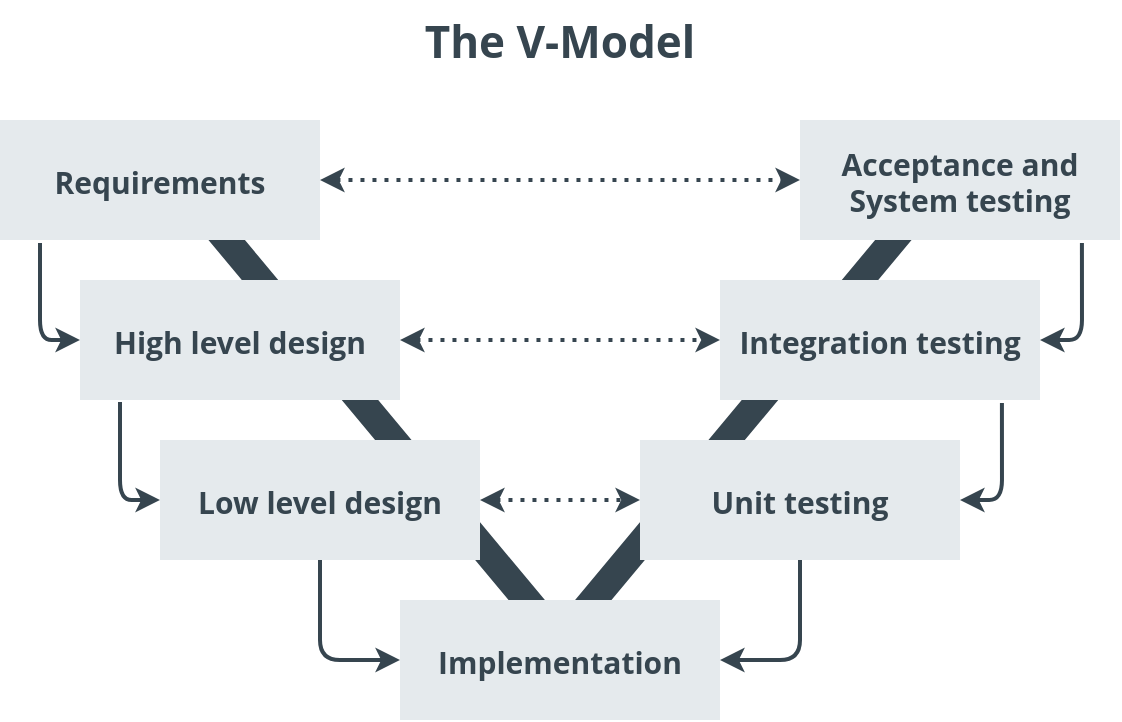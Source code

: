 <mxfile version="16.5.6" type="google"><diagram id="dYHJ1lmfMrRbMhUQZJZM" name="Page-1"><mxGraphModel dx="1422" dy="782" grid="1" gridSize="10" guides="1" tooltips="1" connect="1" arrows="1" fold="1" page="1" pageScale="1" pageWidth="827" pageHeight="1169" math="0" shadow="0"><root><mxCell id="0"/><mxCell id="1" parent="0"/><mxCell id="BzQSvkN3L3Fg81g2Hjf3-32" value="" style="endArrow=none;html=1;rounded=0;fontColor=#36454F;fontSize=12;strokeWidth=14;strokeColor=#36454F;" edge="1" parent="1"><mxGeometry width="50" height="50" relative="1" as="geometry"><mxPoint x="580" y="160" as="sourcePoint"/><mxPoint x="180" y="160" as="targetPoint"/><Array as="points"><mxPoint x="380" y="400"/></Array></mxGeometry></mxCell><mxCell id="BzQSvkN3L3Fg81g2Hjf3-1" style="edgeStyle=orthogonalEdgeStyle;orthogonalLoop=1;jettySize=auto;html=1;exitX=0.125;exitY=1.025;exitDx=0;exitDy=0;entryX=0;entryY=0.5;entryDx=0;entryDy=0;fontSize=15;fontColor=#36454F;strokeWidth=2;strokeColor=#36454F;exitPerimeter=0;rounded=1;" edge="1" parent="1" source="BzQSvkN3L3Fg81g2Hjf3-2" target="BzQSvkN3L3Fg81g2Hjf3-3"><mxGeometry relative="1" as="geometry"/></mxCell><mxCell id="BzQSvkN3L3Fg81g2Hjf3-2" value="Requirements" style="rounded=0;whiteSpace=wrap;html=1;fontSize=15;glass=0;strokeWidth=1;shadow=0;sketch=0;strokeColor=none;fillColor=#E5EAED;fontColor=#36454F;fontFamily=Open Sans;fontSource=https%3A%2F%2Ffonts.googleapis.com%2Fcss%3Ffamily%3DOpen%2BSans;fontStyle=1" vertex="1" parent="1"><mxGeometry x="100" y="140" width="160" height="60" as="geometry"/></mxCell><mxCell id="BzQSvkN3L3Fg81g2Hjf3-3" value="High level design" style="rounded=0;whiteSpace=wrap;html=1;fontSize=15;glass=0;strokeWidth=1;shadow=0;sketch=0;strokeColor=none;fillColor=#E5EAED;fontColor=#36454F;fontFamily=Open Sans;fontSource=https%3A%2F%2Ffonts.googleapis.com%2Fcss%3Ffamily%3DOpen%2BSans;fontStyle=1" vertex="1" parent="1"><mxGeometry x="140" y="220" width="160" height="60" as="geometry"/></mxCell><mxCell id="BzQSvkN3L3Fg81g2Hjf3-4" value="Low level design" style="rounded=0;whiteSpace=wrap;html=1;fontSize=15;glass=0;strokeWidth=1;shadow=0;sketch=0;strokeColor=none;fillColor=#E5EAED;fontColor=#36454F;fontFamily=Open Sans;fontSource=https%3A%2F%2Ffonts.googleapis.com%2Fcss%3Ffamily%3DOpen%2BSans;fontStyle=1" vertex="1" parent="1"><mxGeometry x="180" y="300" width="160" height="60" as="geometry"/></mxCell><mxCell id="BzQSvkN3L3Fg81g2Hjf3-5" value="Implementation" style="rounded=0;whiteSpace=wrap;html=1;fontSize=15;glass=0;strokeWidth=1;shadow=0;sketch=0;strokeColor=none;fillColor=#E5EAED;fontColor=#36454F;fontFamily=Open Sans;fontSource=https%3A%2F%2Ffonts.googleapis.com%2Fcss%3Ffamily%3DOpen%2BSans;fontStyle=1" vertex="1" parent="1"><mxGeometry x="300" y="380" width="160" height="60" as="geometry"/></mxCell><mxCell id="BzQSvkN3L3Fg81g2Hjf3-6" value="Unit testing" style="rounded=0;whiteSpace=wrap;html=1;fontSize=15;glass=0;strokeWidth=1;shadow=0;sketch=0;strokeColor=none;fillColor=#E5EAED;fontColor=#36454F;fontFamily=Open Sans;fontSource=https%3A%2F%2Ffonts.googleapis.com%2Fcss%3Ffamily%3DOpen%2BSans;fontStyle=1" vertex="1" parent="1"><mxGeometry x="420" y="300" width="160" height="60" as="geometry"/></mxCell><mxCell id="BzQSvkN3L3Fg81g2Hjf3-8" style="edgeStyle=orthogonalEdgeStyle;orthogonalLoop=1;jettySize=auto;html=1;exitX=0.881;exitY=1.025;exitDx=0;exitDy=0;fontSize=15;fontColor=#36454F;strokeWidth=2;strokeColor=#36454F;exitPerimeter=0;entryX=1;entryY=0.5;entryDx=0;entryDy=0;rounded=1;" edge="1" parent="1" source="BzQSvkN3L3Fg81g2Hjf3-11" target="BzQSvkN3L3Fg81g2Hjf3-6"><mxGeometry relative="1" as="geometry"><mxPoint x="480" y="280" as="sourcePoint"/><mxPoint x="580" y="320" as="targetPoint"/></mxGeometry></mxCell><mxCell id="BzQSvkN3L3Fg81g2Hjf3-9" style="edgeStyle=orthogonalEdgeStyle;orthogonalLoop=1;jettySize=auto;html=1;exitX=0.881;exitY=1.025;exitDx=0;exitDy=0;entryX=1;entryY=0.5;entryDx=0;entryDy=0;fontSize=15;fontColor=#36454F;strokeWidth=2;strokeColor=#36454F;exitPerimeter=0;rounded=1;" edge="1" parent="1" source="BzQSvkN3L3Fg81g2Hjf3-12" target="BzQSvkN3L3Fg81g2Hjf3-11"><mxGeometry relative="1" as="geometry"><mxPoint x="560" y="340" as="sourcePoint"/><mxPoint x="599.92" y="380" as="targetPoint"/></mxGeometry></mxCell><mxCell id="BzQSvkN3L3Fg81g2Hjf3-10" value="The V-Model" style="rounded=0;whiteSpace=wrap;html=1;fontSize=22;glass=0;strokeWidth=1;shadow=0;sketch=0;strokeColor=none;fillColor=none;fontColor=#36454F;fontFamily=Open Sans;fontSource=https%3A%2F%2Ffonts.googleapis.com%2Fcss%3Ffamily%3DOpen%2BSans;fontStyle=1" vertex="1" parent="1"><mxGeometry x="260" y="80" width="240" height="40" as="geometry"/></mxCell><mxCell id="BzQSvkN3L3Fg81g2Hjf3-11" value="Integration testing" style="rounded=0;whiteSpace=wrap;html=1;fontSize=15;glass=0;strokeWidth=1;shadow=0;sketch=0;strokeColor=none;fillColor=#E5EAED;fontColor=#36454F;fontFamily=Open Sans;fontSource=https%3A%2F%2Ffonts.googleapis.com%2Fcss%3Ffamily%3DOpen%2BSans;fontStyle=1" vertex="1" parent="1"><mxGeometry x="460" y="220" width="160" height="60" as="geometry"/></mxCell><mxCell id="BzQSvkN3L3Fg81g2Hjf3-12" value="Acceptance and System testing" style="rounded=0;whiteSpace=wrap;html=1;fontSize=15;glass=0;strokeWidth=1;shadow=0;sketch=0;strokeColor=none;fillColor=#E5EAED;fontColor=#36454F;fontFamily=Open Sans;fontSource=https%3A%2F%2Ffonts.googleapis.com%2Fcss%3Ffamily%3DOpen%2BSans;fontStyle=1" vertex="1" parent="1"><mxGeometry x="500" y="140" width="160" height="60" as="geometry"/></mxCell><mxCell id="BzQSvkN3L3Fg81g2Hjf3-29" style="edgeStyle=orthogonalEdgeStyle;orthogonalLoop=1;jettySize=auto;html=1;exitX=0.5;exitY=1;exitDx=0;exitDy=0;fontSize=15;fontColor=#36454F;strokeWidth=2;strokeColor=#36454F;entryX=1;entryY=0.5;entryDx=0;entryDy=0;rounded=1;" edge="1" parent="1" source="BzQSvkN3L3Fg81g2Hjf3-6" target="BzQSvkN3L3Fg81g2Hjf3-5"><mxGeometry relative="1" as="geometry"><mxPoint x="610.96" y="271" as="sourcePoint"/><mxPoint x="590" y="330" as="targetPoint"/></mxGeometry></mxCell><mxCell id="BzQSvkN3L3Fg81g2Hjf3-30" style="edgeStyle=orthogonalEdgeStyle;orthogonalLoop=1;jettySize=auto;html=1;exitX=0.125;exitY=1.017;exitDx=0;exitDy=0;entryX=0;entryY=0.5;entryDx=0;entryDy=0;fontSize=15;fontColor=#36454F;strokeWidth=2;strokeColor=#36454F;rounded=1;exitPerimeter=0;" edge="1" parent="1" source="BzQSvkN3L3Fg81g2Hjf3-3" target="BzQSvkN3L3Fg81g2Hjf3-4"><mxGeometry relative="1" as="geometry"><mxPoint x="130" y="191" as="sourcePoint"/><mxPoint x="150" y="250" as="targetPoint"/></mxGeometry></mxCell><mxCell id="BzQSvkN3L3Fg81g2Hjf3-31" style="edgeStyle=orthogonalEdgeStyle;orthogonalLoop=1;jettySize=auto;html=1;exitX=0.5;exitY=1;exitDx=0;exitDy=0;entryX=0;entryY=0.5;entryDx=0;entryDy=0;fontSize=15;fontColor=#36454F;strokeWidth=2;strokeColor=#36454F;rounded=1;" edge="1" parent="1" source="BzQSvkN3L3Fg81g2Hjf3-4" target="BzQSvkN3L3Fg81g2Hjf3-5"><mxGeometry relative="1" as="geometry"><mxPoint x="170" y="272" as="sourcePoint"/><mxPoint x="190" y="330" as="targetPoint"/></mxGeometry></mxCell><mxCell id="BzQSvkN3L3Fg81g2Hjf3-33" style="edgeStyle=orthogonalEdgeStyle;orthogonalLoop=1;jettySize=auto;html=1;exitX=1;exitY=0.5;exitDx=0;exitDy=0;entryX=0;entryY=0.5;entryDx=0;entryDy=0;fontSize=15;fontColor=#36454F;strokeWidth=2;strokeColor=#36454F;rounded=1;startArrow=classic;startFill=1;dashed=1;dashPattern=1 2;" edge="1" parent="1" source="BzQSvkN3L3Fg81g2Hjf3-2" target="BzQSvkN3L3Fg81g2Hjf3-12"><mxGeometry relative="1" as="geometry"><mxPoint x="130" y="191" as="sourcePoint"/><mxPoint x="150" y="250" as="targetPoint"/></mxGeometry></mxCell><mxCell id="BzQSvkN3L3Fg81g2Hjf3-34" style="edgeStyle=orthogonalEdgeStyle;orthogonalLoop=1;jettySize=auto;html=1;exitX=1;exitY=0.5;exitDx=0;exitDy=0;entryX=0;entryY=0.5;entryDx=0;entryDy=0;fontSize=15;fontColor=#36454F;strokeWidth=2;strokeColor=#36454F;rounded=1;startArrow=classic;startFill=1;dashed=1;dashPattern=1 2;" edge="1" parent="1" source="BzQSvkN3L3Fg81g2Hjf3-3" target="BzQSvkN3L3Fg81g2Hjf3-11"><mxGeometry relative="1" as="geometry"><mxPoint x="270" y="170" as="sourcePoint"/><mxPoint x="510" y="170" as="targetPoint"/></mxGeometry></mxCell><mxCell id="BzQSvkN3L3Fg81g2Hjf3-35" style="edgeStyle=orthogonalEdgeStyle;orthogonalLoop=1;jettySize=auto;html=1;exitX=1;exitY=0.5;exitDx=0;exitDy=0;entryX=0;entryY=0.5;entryDx=0;entryDy=0;fontSize=15;fontColor=#36454F;strokeWidth=2;strokeColor=#36454F;rounded=1;startArrow=classic;startFill=1;dashed=1;dashPattern=1 2;" edge="1" parent="1" source="BzQSvkN3L3Fg81g2Hjf3-4" target="BzQSvkN3L3Fg81g2Hjf3-6"><mxGeometry relative="1" as="geometry"><mxPoint x="310" y="250" as="sourcePoint"/><mxPoint x="470" y="250" as="targetPoint"/></mxGeometry></mxCell></root></mxGraphModel></diagram></mxfile>